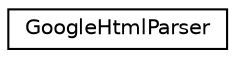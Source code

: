 digraph "Иерархия классов. Графический вид."
{
 // LATEX_PDF_SIZE
  edge [fontname="Helvetica",fontsize="10",labelfontname="Helvetica",labelfontsize="10"];
  node [fontname="Helvetica",fontsize="10",shape=record];
  rankdir="LR";
  Node0 [label="GoogleHtmlParser",height=0.2,width=0.4,color="black", fillcolor="white", style="filled",URL="$dc/dca/classweb__driver_1_1google__search_1_1_google_html_parser.html",tooltip=" "];
}
